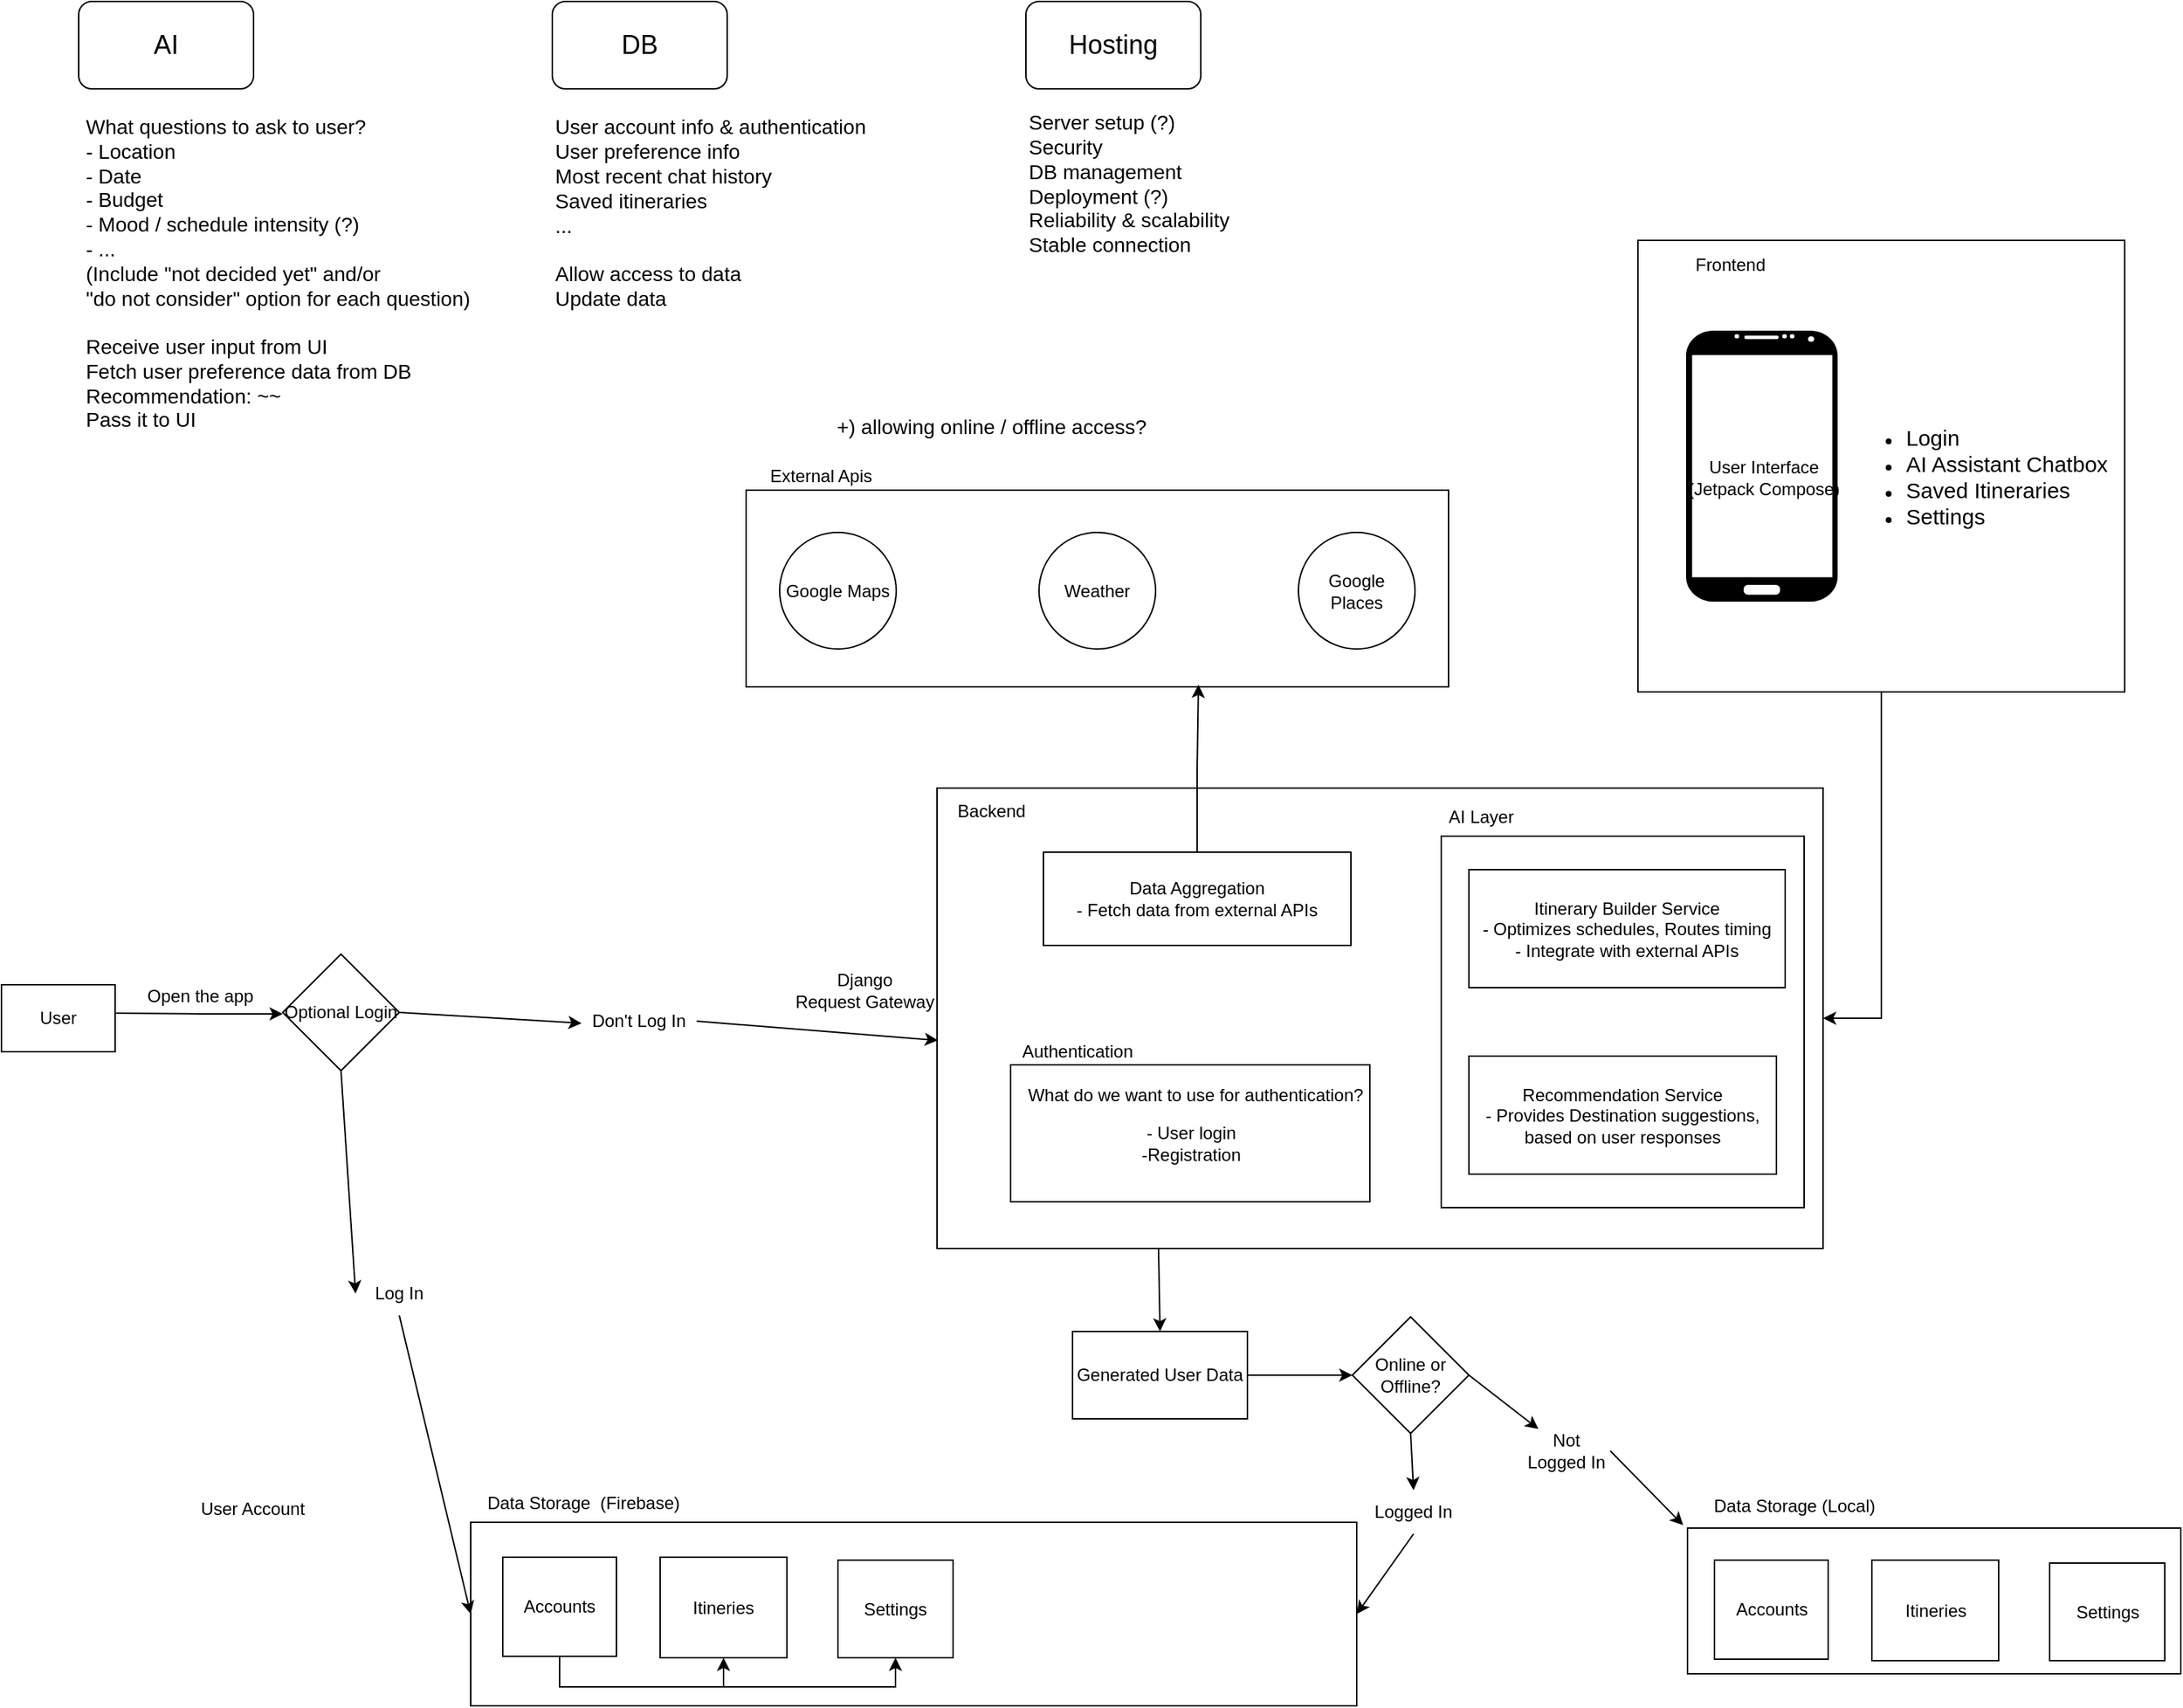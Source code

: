 <mxfile version="26.0.8">
  <diagram name="Page-1" id="YCGb1fXZHZs1NDQ-doLa">
    <mxGraphModel dx="2213" dy="911" grid="0" gridSize="10" guides="1" tooltips="1" connect="1" arrows="1" fold="1" page="1" pageScale="1" pageWidth="850" pageHeight="1100" math="0" shadow="0">
      <root>
        <mxCell id="0" />
        <mxCell id="1" parent="0" />
        <mxCell id="F6tcZEU1wLUHKEX0VQhd-23" value="" style="whiteSpace=wrap;html=1;" parent="1" vertex="1">
          <mxGeometry x="300" y="1062" width="608" height="126" as="geometry" />
        </mxCell>
        <mxCell id="F6tcZEU1wLUHKEX0VQhd-15" value="" style="rounded=0;whiteSpace=wrap;html=1;" parent="1" vertex="1">
          <mxGeometry x="1101" y="182" width="334" height="310" as="geometry" />
        </mxCell>
        <mxCell id="F6tcZEU1wLUHKEX0VQhd-31" value="" style="rounded=0;whiteSpace=wrap;html=1;" parent="1" vertex="1">
          <mxGeometry x="489" y="353.5" width="482" height="135" as="geometry" />
        </mxCell>
        <mxCell id="F6tcZEU1wLUHKEX0VQhd-19" style="edgeStyle=orthogonalEdgeStyle;rounded=0;orthogonalLoop=1;jettySize=auto;html=1;entryX=1;entryY=0.5;entryDx=0;entryDy=0;" parent="1" source="F6tcZEU1wLUHKEX0VQhd-15" edge="1" target="F6tcZEU1wLUHKEX0VQhd-20">
          <mxGeometry relative="1" as="geometry">
            <mxPoint x="1136" y="520" as="targetPoint" />
          </mxGeometry>
        </mxCell>
        <mxCell id="PQpsgTs7zhuVNot9rBAv-1" value="&lt;font style=&quot;font-size: 18px;&quot;&gt;AI&lt;/font&gt;" style="rounded=1;whiteSpace=wrap;html=1;" parent="1" vertex="1">
          <mxGeometry x="31" y="18" width="120" height="60" as="geometry" />
        </mxCell>
        <mxCell id="iJq4LKLFICn1WwAoMsjc-1" value="&lt;font style=&quot;font-size: 18px;&quot;&gt;DB&lt;/font&gt;" style="rounded=1;whiteSpace=wrap;html=1;" parent="1" vertex="1">
          <mxGeometry x="356" y="18" width="120" height="60" as="geometry" />
        </mxCell>
        <mxCell id="iJq4LKLFICn1WwAoMsjc-2" value="&lt;font style=&quot;font-size: 18px;&quot;&gt;Hosting&lt;/font&gt;" style="rounded=1;whiteSpace=wrap;html=1;" parent="1" vertex="1">
          <mxGeometry x="681" y="18" width="120" height="60" as="geometry" />
        </mxCell>
        <mxCell id="iJq4LKLFICn1WwAoMsjc-3" value="&lt;font style=&quot;font-size: 14px;&quot;&gt;What questions to ask to user?&lt;br&gt;- Location&lt;br&gt;- Date&lt;/font&gt;&lt;div&gt;&lt;font style=&quot;font-size: 14px;&quot;&gt;- Budget&lt;/font&gt;&lt;/div&gt;&lt;div&gt;&lt;font style=&quot;font-size: 14px;&quot;&gt;- Mood / schedule intensity (?)&lt;/font&gt;&lt;/div&gt;&lt;div&gt;&lt;font style=&quot;font-size: 14px;&quot;&gt;- ...&lt;/font&gt;&lt;/div&gt;&lt;div&gt;&lt;font style=&quot;font-size: 14px;&quot;&gt;(Include &quot;not decided yet&quot; and/or&lt;/font&gt;&lt;/div&gt;&lt;div&gt;&lt;font style=&quot;font-size: 14px;&quot;&gt;&quot;do not consider&quot; option for each question)&lt;/font&gt;&lt;/div&gt;&lt;div&gt;&lt;font style=&quot;font-size: 14px;&quot;&gt;&lt;br&gt;&lt;/font&gt;&lt;/div&gt;&lt;div&gt;&lt;span style=&quot;font-size: 14px;&quot;&gt;Receive user input from UI&lt;/span&gt;&lt;/div&gt;&lt;div&gt;&lt;span style=&quot;font-size: 14px;&quot;&gt;Fetch user preference data from DB&lt;/span&gt;&lt;/div&gt;&lt;div&gt;&lt;span style=&quot;font-size: 14px;&quot;&gt;Recommendation: ~~&lt;br&gt;Pass it to UI&lt;/span&gt;&lt;/div&gt;&lt;div&gt;&lt;span style=&quot;font-size: 14px;&quot;&gt;&lt;br&gt;&lt;/span&gt;&lt;/div&gt;" style="text;html=1;align=left;verticalAlign=middle;resizable=0;points=[];autosize=1;strokeColor=none;fillColor=none;rounded=1;" parent="1" vertex="1">
          <mxGeometry x="33.5" y="88" width="290" height="250" as="geometry" />
        </mxCell>
        <mxCell id="iJq4LKLFICn1WwAoMsjc-4" value="&lt;span style=&quot;font-size: 14px;&quot;&gt;User account info &amp;amp; authentication&lt;/span&gt;&lt;div&gt;&lt;span style=&quot;font-size: 14px;&quot;&gt;User preference info&lt;/span&gt;&lt;/div&gt;&lt;div&gt;&lt;span style=&quot;font-size: 14px;&quot;&gt;Most recent chat history&lt;/span&gt;&lt;/div&gt;&lt;div&gt;&lt;span style=&quot;font-size: 14px;&quot;&gt;Saved itineraries&lt;/span&gt;&lt;/div&gt;&lt;div&gt;&lt;span style=&quot;font-size: 14px;&quot;&gt;...&lt;/span&gt;&lt;/div&gt;&lt;div&gt;&lt;span style=&quot;font-size: 14px;&quot;&gt;&lt;br&gt;&lt;/span&gt;&lt;/div&gt;&lt;div&gt;&lt;span style=&quot;font-size: 14px;&quot;&gt;Allow access to data&lt;/span&gt;&lt;/div&gt;&lt;div&gt;&lt;span style=&quot;font-size: 14px;&quot;&gt;Update data&lt;/span&gt;&lt;/div&gt;" style="text;html=1;align=left;verticalAlign=middle;whiteSpace=wrap;rounded=1;" parent="1" vertex="1">
          <mxGeometry x="356" y="98" width="225" height="130" as="geometry" />
        </mxCell>
        <mxCell id="iJq4LKLFICn1WwAoMsjc-5" value="&lt;font style=&quot;font-size: 14px;&quot;&gt;Server setup (?)&lt;/font&gt;&lt;div&gt;&lt;font style=&quot;font-size: 14px;&quot;&gt;Security&lt;/font&gt;&lt;/div&gt;&lt;div&gt;&lt;font style=&quot;font-size: 14px;&quot;&gt;DB management&lt;/font&gt;&lt;/div&gt;&lt;div&gt;&lt;font style=&quot;font-size: 14px;&quot;&gt;Deployment (?)&lt;/font&gt;&lt;/div&gt;&lt;div&gt;&lt;font style=&quot;font-size: 14px;&quot;&gt;Reliability &amp;amp; scalability&lt;/font&gt;&lt;/div&gt;&lt;div&gt;&lt;span style=&quot;font-size: 14px;&quot;&gt;Stable connection&lt;/span&gt;&lt;/div&gt;" style="text;html=1;align=left;verticalAlign=middle;resizable=0;points=[];autosize=1;strokeColor=none;fillColor=none;rounded=1;" parent="1" vertex="1">
          <mxGeometry x="681" y="88" width="160" height="110" as="geometry" />
        </mxCell>
        <mxCell id="iJq4LKLFICn1WwAoMsjc-7" value="&lt;font style=&quot;font-size: 14px;&quot;&gt;+) allowing online / offline access?&lt;/font&gt;" style="text;html=1;align=center;verticalAlign=middle;resizable=0;points=[];autosize=1;strokeColor=none;fillColor=none;rounded=1;" parent="1" vertex="1">
          <mxGeometry x="537" y="295" width="240" height="30" as="geometry" />
        </mxCell>
        <mxCell id="F6tcZEU1wLUHKEX0VQhd-3" style="edgeStyle=orthogonalEdgeStyle;rounded=1;orthogonalLoop=1;jettySize=auto;html=1;exitX=1.015;exitY=0.365;exitDx=0;exitDy=0;exitPerimeter=0;" parent="1" edge="1">
          <mxGeometry relative="1" as="geometry">
            <mxPoint x="171" y="713" as="targetPoint" />
            <mxPoint x="56.675" y="712.49" as="sourcePoint" />
          </mxGeometry>
        </mxCell>
        <mxCell id="F6tcZEU1wLUHKEX0VQhd-8" value="Frontend" style="text;html=1;align=center;verticalAlign=middle;resizable=0;points=[];autosize=1;strokeColor=none;fillColor=none;" parent="1" vertex="1">
          <mxGeometry x="1130" y="186" width="67" height="26" as="geometry" />
        </mxCell>
        <mxCell id="F6tcZEU1wLUHKEX0VQhd-17" value="" style="verticalLabelPosition=bottom;verticalAlign=top;html=1;shadow=0;dashed=0;strokeWidth=1;shape=mxgraph.android.phone2;strokeColor=none;fillStyle=auto;fillColor=light-dark(default, #ffffff);gradientColor=light-dark(#000000,#FFFFFF);gradientDirection=radial;" parent="1" vertex="1">
          <mxGeometry x="1134" y="244" width="104" height="186" as="geometry" />
        </mxCell>
        <mxCell id="F6tcZEU1wLUHKEX0VQhd-20" value="" style="whiteSpace=wrap;html=1;" parent="1" vertex="1">
          <mxGeometry x="620" y="558" width="608" height="316" as="geometry" />
        </mxCell>
        <mxCell id="F6tcZEU1wLUHKEX0VQhd-21" value="Backend" style="text;html=1;align=center;verticalAlign=middle;resizable=0;points=[];autosize=1;strokeColor=none;fillColor=none;" parent="1" vertex="1">
          <mxGeometry x="624" y="561" width="66" height="26" as="geometry" />
        </mxCell>
        <mxCell id="F6tcZEU1wLUHKEX0VQhd-22" value="&lt;div&gt;Data Storage&amp;nbsp; (Firebase)&lt;/div&gt;" style="text;html=1;align=center;verticalAlign=middle;resizable=0;points=[];autosize=1;strokeColor=none;fillColor=none;" parent="1" vertex="1">
          <mxGeometry x="300" y="1036" width="153" height="26" as="geometry" />
        </mxCell>
        <mxCell id="F6tcZEU1wLUHKEX0VQhd-24" value="User" style="whiteSpace=wrap;html=1;" parent="1" vertex="1">
          <mxGeometry x="-22" y="693" width="78" height="46" as="geometry" />
        </mxCell>
        <mxCell id="F6tcZEU1wLUHKEX0VQhd-26" value="Open the app" style="text;html=1;align=center;verticalAlign=middle;resizable=0;points=[];autosize=1;strokeColor=none;fillColor=none;" parent="1" vertex="1">
          <mxGeometry x="68" y="688" width="91" height="26" as="geometry" />
        </mxCell>
        <mxCell id="F6tcZEU1wLUHKEX0VQhd-28" value="User Account" style="text;html=1;align=center;verticalAlign=middle;resizable=0;points=[];autosize=1;strokeColor=none;fillColor=none;" parent="1" vertex="1">
          <mxGeometry x="104" y="1040" width="91" height="26" as="geometry" />
        </mxCell>
        <mxCell id="F6tcZEU1wLUHKEX0VQhd-30" value="User Interface&lt;br&gt;(Jetpack Compose)" style="text;html=1;align=center;verticalAlign=middle;resizable=0;points=[];autosize=1;strokeColor=none;fillColor=none;" parent="1" vertex="1">
          <mxGeometry x="1125.5" y="324" width="122" height="41" as="geometry" />
        </mxCell>
        <mxCell id="F6tcZEU1wLUHKEX0VQhd-32" value="External Apis" style="text;html=1;align=center;verticalAlign=middle;resizable=0;points=[];autosize=1;strokeColor=none;fillColor=none;" parent="1" vertex="1">
          <mxGeometry x="495" y="331" width="89" height="26" as="geometry" />
        </mxCell>
        <mxCell id="F6tcZEU1wLUHKEX0VQhd-33" style="edgeStyle=orthogonalEdgeStyle;rounded=0;orthogonalLoop=1;jettySize=auto;html=1;exitX=0.5;exitY=0;exitDx=0;exitDy=0;entryX=0.644;entryY=0.989;entryDx=0;entryDy=0;entryPerimeter=0;" parent="1" source="F6tcZEU1wLUHKEX0VQhd-57" target="F6tcZEU1wLUHKEX0VQhd-31" edge="1">
          <mxGeometry relative="1" as="geometry" />
        </mxCell>
        <mxCell id="F6tcZEU1wLUHKEX0VQhd-35" value="Google Maps" style="ellipse;whiteSpace=wrap;html=1;" parent="1" vertex="1">
          <mxGeometry x="512" y="382.5" width="80" height="80" as="geometry" />
        </mxCell>
        <mxCell id="F6tcZEU1wLUHKEX0VQhd-36" value="Weather" style="ellipse;whiteSpace=wrap;html=1;" parent="1" vertex="1">
          <mxGeometry x="690" y="382.5" width="80" height="80" as="geometry" />
        </mxCell>
        <mxCell id="F6tcZEU1wLUHKEX0VQhd-39" value="&lt;ul&gt;&lt;li&gt;&lt;font style=&quot;font-size: 15px;&quot;&gt;Login&lt;/font&gt;&lt;/li&gt;&lt;li&gt;&lt;font style=&quot;font-size: 15px;&quot;&gt;AI Assistant Chatbox&lt;br&gt;&lt;/font&gt;&lt;/li&gt;&lt;li&gt;&lt;font style=&quot;font-size: 15px;&quot;&gt;Saved Itineraries&lt;/font&gt;&lt;/li&gt;&lt;li&gt;&lt;font style=&quot;font-size: 15px;&quot;&gt;Settings&lt;/font&gt;&lt;br&gt;&lt;/li&gt;&lt;/ul&gt;" style="text;strokeColor=none;fillColor=none;html=1;whiteSpace=wrap;verticalAlign=middle;overflow=hidden;" parent="1" vertex="1">
          <mxGeometry x="1243" y="216" width="193" height="256" as="geometry" />
        </mxCell>
        <mxCell id="F6tcZEU1wLUHKEX0VQhd-48" style="edgeStyle=orthogonalEdgeStyle;rounded=0;orthogonalLoop=1;jettySize=auto;html=1;exitX=0.5;exitY=1;exitDx=0;exitDy=0;entryX=0.5;entryY=1;entryDx=0;entryDy=0;" parent="1" source="F6tcZEU1wLUHKEX0VQhd-41" target="F6tcZEU1wLUHKEX0VQhd-44" edge="1">
          <mxGeometry relative="1" as="geometry" />
        </mxCell>
        <mxCell id="F6tcZEU1wLUHKEX0VQhd-49" style="edgeStyle=orthogonalEdgeStyle;rounded=0;orthogonalLoop=1;jettySize=auto;html=1;exitX=0.5;exitY=1;exitDx=0;exitDy=0;entryX=0.5;entryY=1;entryDx=0;entryDy=0;" parent="1" source="F6tcZEU1wLUHKEX0VQhd-41" target="F6tcZEU1wLUHKEX0VQhd-47" edge="1">
          <mxGeometry relative="1" as="geometry" />
        </mxCell>
        <mxCell id="F6tcZEU1wLUHKEX0VQhd-41" value="Accounts" style="whiteSpace=wrap;html=1;" parent="1" vertex="1">
          <mxGeometry x="322" y="1086" width="78" height="68" as="geometry" />
        </mxCell>
        <mxCell id="F6tcZEU1wLUHKEX0VQhd-44" value="Itineries" style="whiteSpace=wrap;html=1;" parent="1" vertex="1">
          <mxGeometry x="430" y="1086" width="87" height="69" as="geometry" />
        </mxCell>
        <mxCell id="F6tcZEU1wLUHKEX0VQhd-45" value="Generated User Data" style="whiteSpace=wrap;html=1;" parent="1" vertex="1">
          <mxGeometry x="713" y="931" width="120" height="60" as="geometry" />
        </mxCell>
        <mxCell id="F6tcZEU1wLUHKEX0VQhd-47" value="Settings" style="whiteSpace=wrap;html=1;" parent="1" vertex="1">
          <mxGeometry x="552" y="1088" width="79" height="67" as="geometry" />
        </mxCell>
        <mxCell id="F6tcZEU1wLUHKEX0VQhd-50" value="&lt;div&gt;Django&lt;/div&gt;&lt;div&gt;Request Gateway&lt;br&gt;&lt;/div&gt;" style="text;html=1;align=center;verticalAlign=middle;resizable=0;points=[];autosize=1;strokeColor=none;fillColor=none;" parent="1" vertex="1">
          <mxGeometry x="512" y="676" width="115" height="41" as="geometry" />
        </mxCell>
        <mxCell id="F6tcZEU1wLUHKEX0VQhd-52" value="&lt;div&gt;&lt;br&gt;&lt;/div&gt;&lt;div&gt;- User login&lt;/div&gt;&lt;div&gt;-Registration&lt;br&gt;&lt;/div&gt;" style="rounded=0;whiteSpace=wrap;html=1;" parent="1" vertex="1">
          <mxGeometry x="670.5" y="748" width="246.5" height="94" as="geometry" />
        </mxCell>
        <mxCell id="F6tcZEU1wLUHKEX0VQhd-53" value="What do we want to use for authentication?" style="text;html=1;align=center;verticalAlign=middle;resizable=0;points=[];autosize=1;strokeColor=none;fillColor=none;" parent="1" vertex="1">
          <mxGeometry x="670.5" y="756" width="252" height="26" as="geometry" />
        </mxCell>
        <mxCell id="F6tcZEU1wLUHKEX0VQhd-54" value="Authentication" style="text;html=1;align=center;verticalAlign=middle;resizable=0;points=[];autosize=1;strokeColor=none;fillColor=none;" parent="1" vertex="1">
          <mxGeometry x="668.5" y="726" width="95" height="26" as="geometry" />
        </mxCell>
        <mxCell id="F6tcZEU1wLUHKEX0VQhd-55" value="&lt;div&gt;Itinerary Builder Service&lt;/div&gt;&lt;div&gt;- Optimizes schedules, Routes timing&lt;br&gt;&lt;/div&gt;&lt;div&gt;- Integrate with external APIs&lt;br&gt;&lt;/div&gt;" style="whiteSpace=wrap;html=1;" parent="1" vertex="1">
          <mxGeometry x="985" y="614" width="217" height="81" as="geometry" />
        </mxCell>
        <mxCell id="F6tcZEU1wLUHKEX0VQhd-56" value="&lt;div&gt;Recommendation Service&lt;/div&gt;&lt;div&gt;- Provides Destination suggestions, based on user responses&lt;/div&gt;" style="whiteSpace=wrap;html=1;" parent="1" vertex="1">
          <mxGeometry x="985" y="742" width="211" height="81" as="geometry" />
        </mxCell>
        <mxCell id="F6tcZEU1wLUHKEX0VQhd-57" value="&lt;div&gt;Data Aggregation&lt;/div&gt;&lt;div&gt;- Fetch data from external APIs&lt;br&gt;&lt;/div&gt;" style="whiteSpace=wrap;html=1;" parent="1" vertex="1">
          <mxGeometry x="693" y="602" width="211" height="64" as="geometry" />
        </mxCell>
        <mxCell id="F6tcZEU1wLUHKEX0VQhd-58" value="Google Places" style="ellipse;whiteSpace=wrap;html=1;" parent="1" vertex="1">
          <mxGeometry x="868" y="382.5" width="80" height="80" as="geometry" />
        </mxCell>
        <mxCell id="F6tcZEU1wLUHKEX0VQhd-59" value="" style="whiteSpace=wrap;html=1;fillColor=none;strokeColor=light-dark(#000000,#0000CC);" parent="1" vertex="1">
          <mxGeometry x="966" y="591" width="249" height="255" as="geometry" />
        </mxCell>
        <mxCell id="F6tcZEU1wLUHKEX0VQhd-60" value="&lt;span style=&quot;color: light-dark(rgb(0, 0, 0), rgb(0, 0, 204));&quot;&gt;AI Layer&lt;br&gt;&lt;/span&gt;" style="text;html=1;align=center;verticalAlign=middle;resizable=0;points=[];autosize=1;strokeColor=none;fillColor=none;" parent="1" vertex="1">
          <mxGeometry x="962" y="565" width="61" height="26" as="geometry" />
        </mxCell>
        <mxCell id="-O7Q9c80gEYb_Deh_tuQ-1" value="" style="endArrow=classic;html=1;rounded=0;exitX=0.25;exitY=1;exitDx=0;exitDy=0;entryX=0.5;entryY=0;entryDx=0;entryDy=0;" edge="1" parent="1" source="F6tcZEU1wLUHKEX0VQhd-20" target="F6tcZEU1wLUHKEX0VQhd-45">
          <mxGeometry width="50" height="50" relative="1" as="geometry">
            <mxPoint x="558" y="998" as="sourcePoint" />
            <mxPoint x="608" y="948" as="targetPoint" />
          </mxGeometry>
        </mxCell>
        <mxCell id="-O7Q9c80gEYb_Deh_tuQ-2" value="Online or Offline?" style="rhombus;whiteSpace=wrap;html=1;" vertex="1" parent="1">
          <mxGeometry x="905" y="921" width="80" height="80" as="geometry" />
        </mxCell>
        <mxCell id="-O7Q9c80gEYb_Deh_tuQ-4" value="" style="endArrow=classic;html=1;rounded=0;entryX=0;entryY=0.5;entryDx=0;entryDy=0;exitX=1;exitY=0.5;exitDx=0;exitDy=0;" edge="1" parent="1" source="F6tcZEU1wLUHKEX0VQhd-45" target="-O7Q9c80gEYb_Deh_tuQ-2">
          <mxGeometry width="50" height="50" relative="1" as="geometry">
            <mxPoint x="848" y="1031" as="sourcePoint" />
            <mxPoint x="724" y="928" as="targetPoint" />
          </mxGeometry>
        </mxCell>
        <mxCell id="-O7Q9c80gEYb_Deh_tuQ-6" value="" style="endArrow=classic;html=1;rounded=0;exitX=0.5;exitY=1;exitDx=0;exitDy=0;entryX=1;entryY=0.5;entryDx=0;entryDy=0;" edge="1" parent="1" source="-O7Q9c80gEYb_Deh_tuQ-7" target="F6tcZEU1wLUHKEX0VQhd-23">
          <mxGeometry width="50" height="50" relative="1" as="geometry">
            <mxPoint x="621" y="1001" as="sourcePoint" />
            <mxPoint x="620" y="1063" as="targetPoint" />
          </mxGeometry>
        </mxCell>
        <mxCell id="-O7Q9c80gEYb_Deh_tuQ-9" value="" style="whiteSpace=wrap;html=1;" vertex="1" parent="1">
          <mxGeometry x="1135" y="1066" width="338.5" height="100" as="geometry" />
        </mxCell>
        <mxCell id="-O7Q9c80gEYb_Deh_tuQ-10" value="&lt;div&gt;Data Storage (Local)&lt;/div&gt;" style="text;html=1;align=center;verticalAlign=middle;resizable=0;points=[];autosize=1;strokeColor=none;fillColor=none;" vertex="1" parent="1">
          <mxGeometry x="1143.5" y="1038" width="129" height="26" as="geometry" />
        </mxCell>
        <mxCell id="-O7Q9c80gEYb_Deh_tuQ-13" value="Accounts" style="whiteSpace=wrap;html=1;" vertex="1" parent="1">
          <mxGeometry x="1153.5" y="1088" width="78" height="68" as="geometry" />
        </mxCell>
        <mxCell id="-O7Q9c80gEYb_Deh_tuQ-14" value="Itineries" style="whiteSpace=wrap;html=1;" vertex="1" parent="1">
          <mxGeometry x="1261.5" y="1088" width="87" height="69" as="geometry" />
        </mxCell>
        <mxCell id="-O7Q9c80gEYb_Deh_tuQ-15" value="Settings" style="whiteSpace=wrap;html=1;" vertex="1" parent="1">
          <mxGeometry x="1383.5" y="1090" width="79" height="67" as="geometry" />
        </mxCell>
        <mxCell id="-O7Q9c80gEYb_Deh_tuQ-20" value="" style="endArrow=classic;html=1;rounded=0;exitX=0.5;exitY=1;exitDx=0;exitDy=0;entryX=0.5;entryY=0;entryDx=0;entryDy=0;" edge="1" parent="1" source="-O7Q9c80gEYb_Deh_tuQ-2" target="-O7Q9c80gEYb_Deh_tuQ-7">
          <mxGeometry width="50" height="50" relative="1" as="geometry">
            <mxPoint x="945" y="1001" as="sourcePoint" />
            <mxPoint x="908" y="1125" as="targetPoint" />
          </mxGeometry>
        </mxCell>
        <mxCell id="-O7Q9c80gEYb_Deh_tuQ-7" value="Logged In" style="text;html=1;align=center;verticalAlign=middle;whiteSpace=wrap;rounded=0;" vertex="1" parent="1">
          <mxGeometry x="917" y="1040" width="60" height="30" as="geometry" />
        </mxCell>
        <mxCell id="-O7Q9c80gEYb_Deh_tuQ-22" value="" style="endArrow=classic;html=1;rounded=0;exitX=1;exitY=0.5;exitDx=0;exitDy=0;" edge="1" parent="1" source="-O7Q9c80gEYb_Deh_tuQ-24">
          <mxGeometry width="50" height="50" relative="1" as="geometry">
            <mxPoint x="878" y="1012" as="sourcePoint" />
            <mxPoint x="1132" y="1064" as="targetPoint" />
          </mxGeometry>
        </mxCell>
        <mxCell id="-O7Q9c80gEYb_Deh_tuQ-23" value="" style="endArrow=classic;html=1;rounded=0;exitX=1;exitY=0.5;exitDx=0;exitDy=0;" edge="1" parent="1" source="-O7Q9c80gEYb_Deh_tuQ-2" target="-O7Q9c80gEYb_Deh_tuQ-24">
          <mxGeometry width="50" height="50" relative="1" as="geometry">
            <mxPoint x="985" y="961" as="sourcePoint" />
            <mxPoint x="1132" y="1064" as="targetPoint" />
          </mxGeometry>
        </mxCell>
        <mxCell id="-O7Q9c80gEYb_Deh_tuQ-24" value="Not Logged In" style="text;html=1;align=center;verticalAlign=middle;whiteSpace=wrap;rounded=0;" vertex="1" parent="1">
          <mxGeometry x="1022" y="998" width="60" height="30" as="geometry" />
        </mxCell>
        <mxCell id="-O7Q9c80gEYb_Deh_tuQ-25" value="Optional Login" style="rhombus;whiteSpace=wrap;html=1;" vertex="1" parent="1">
          <mxGeometry x="171" y="672" width="80" height="80" as="geometry" />
        </mxCell>
        <mxCell id="-O7Q9c80gEYb_Deh_tuQ-27" value="" style="endArrow=classic;html=1;rounded=0;exitX=0.5;exitY=1;exitDx=0;exitDy=0;entryX=0;entryY=0.5;entryDx=0;entryDy=0;" edge="1" parent="1" source="-O7Q9c80gEYb_Deh_tuQ-29" target="F6tcZEU1wLUHKEX0VQhd-23">
          <mxGeometry width="50" height="50" relative="1" as="geometry">
            <mxPoint x="206" y="798" as="sourcePoint" />
            <mxPoint x="256" y="748" as="targetPoint" />
          </mxGeometry>
        </mxCell>
        <mxCell id="-O7Q9c80gEYb_Deh_tuQ-28" value="" style="endArrow=classic;html=1;rounded=0;exitX=0.5;exitY=1;exitDx=0;exitDy=0;entryX=0;entryY=0.5;entryDx=0;entryDy=0;" edge="1" parent="1" source="-O7Q9c80gEYb_Deh_tuQ-25" target="-O7Q9c80gEYb_Deh_tuQ-29">
          <mxGeometry width="50" height="50" relative="1" as="geometry">
            <mxPoint x="211" y="752" as="sourcePoint" />
            <mxPoint x="300" y="1125" as="targetPoint" />
          </mxGeometry>
        </mxCell>
        <mxCell id="-O7Q9c80gEYb_Deh_tuQ-29" value="Log In" style="text;html=1;align=center;verticalAlign=middle;whiteSpace=wrap;rounded=0;" vertex="1" parent="1">
          <mxGeometry x="221" y="890" width="60" height="30" as="geometry" />
        </mxCell>
        <mxCell id="-O7Q9c80gEYb_Deh_tuQ-30" value="" style="endArrow=classic;html=1;rounded=0;exitX=1;exitY=0.5;exitDx=0;exitDy=0;entryX=0.001;entryY=0.548;entryDx=0;entryDy=0;entryPerimeter=0;" edge="1" parent="1" source="-O7Q9c80gEYb_Deh_tuQ-32" target="F6tcZEU1wLUHKEX0VQhd-20">
          <mxGeometry width="50" height="50" relative="1" as="geometry">
            <mxPoint x="248" y="752" as="sourcePoint" />
            <mxPoint x="298" y="702" as="targetPoint" />
          </mxGeometry>
        </mxCell>
        <mxCell id="-O7Q9c80gEYb_Deh_tuQ-31" value="" style="endArrow=classic;html=1;rounded=0;exitX=1;exitY=0.5;exitDx=0;exitDy=0;entryX=0.001;entryY=0.548;entryDx=0;entryDy=0;entryPerimeter=0;" edge="1" parent="1" source="-O7Q9c80gEYb_Deh_tuQ-25" target="-O7Q9c80gEYb_Deh_tuQ-32">
          <mxGeometry width="50" height="50" relative="1" as="geometry">
            <mxPoint x="251" y="712" as="sourcePoint" />
            <mxPoint x="621" y="731" as="targetPoint" />
          </mxGeometry>
        </mxCell>
        <mxCell id="-O7Q9c80gEYb_Deh_tuQ-32" value="Don&#39;t Log In" style="text;html=1;align=center;verticalAlign=middle;whiteSpace=wrap;rounded=0;" vertex="1" parent="1">
          <mxGeometry x="376" y="703" width="79" height="30" as="geometry" />
        </mxCell>
      </root>
    </mxGraphModel>
  </diagram>
</mxfile>
